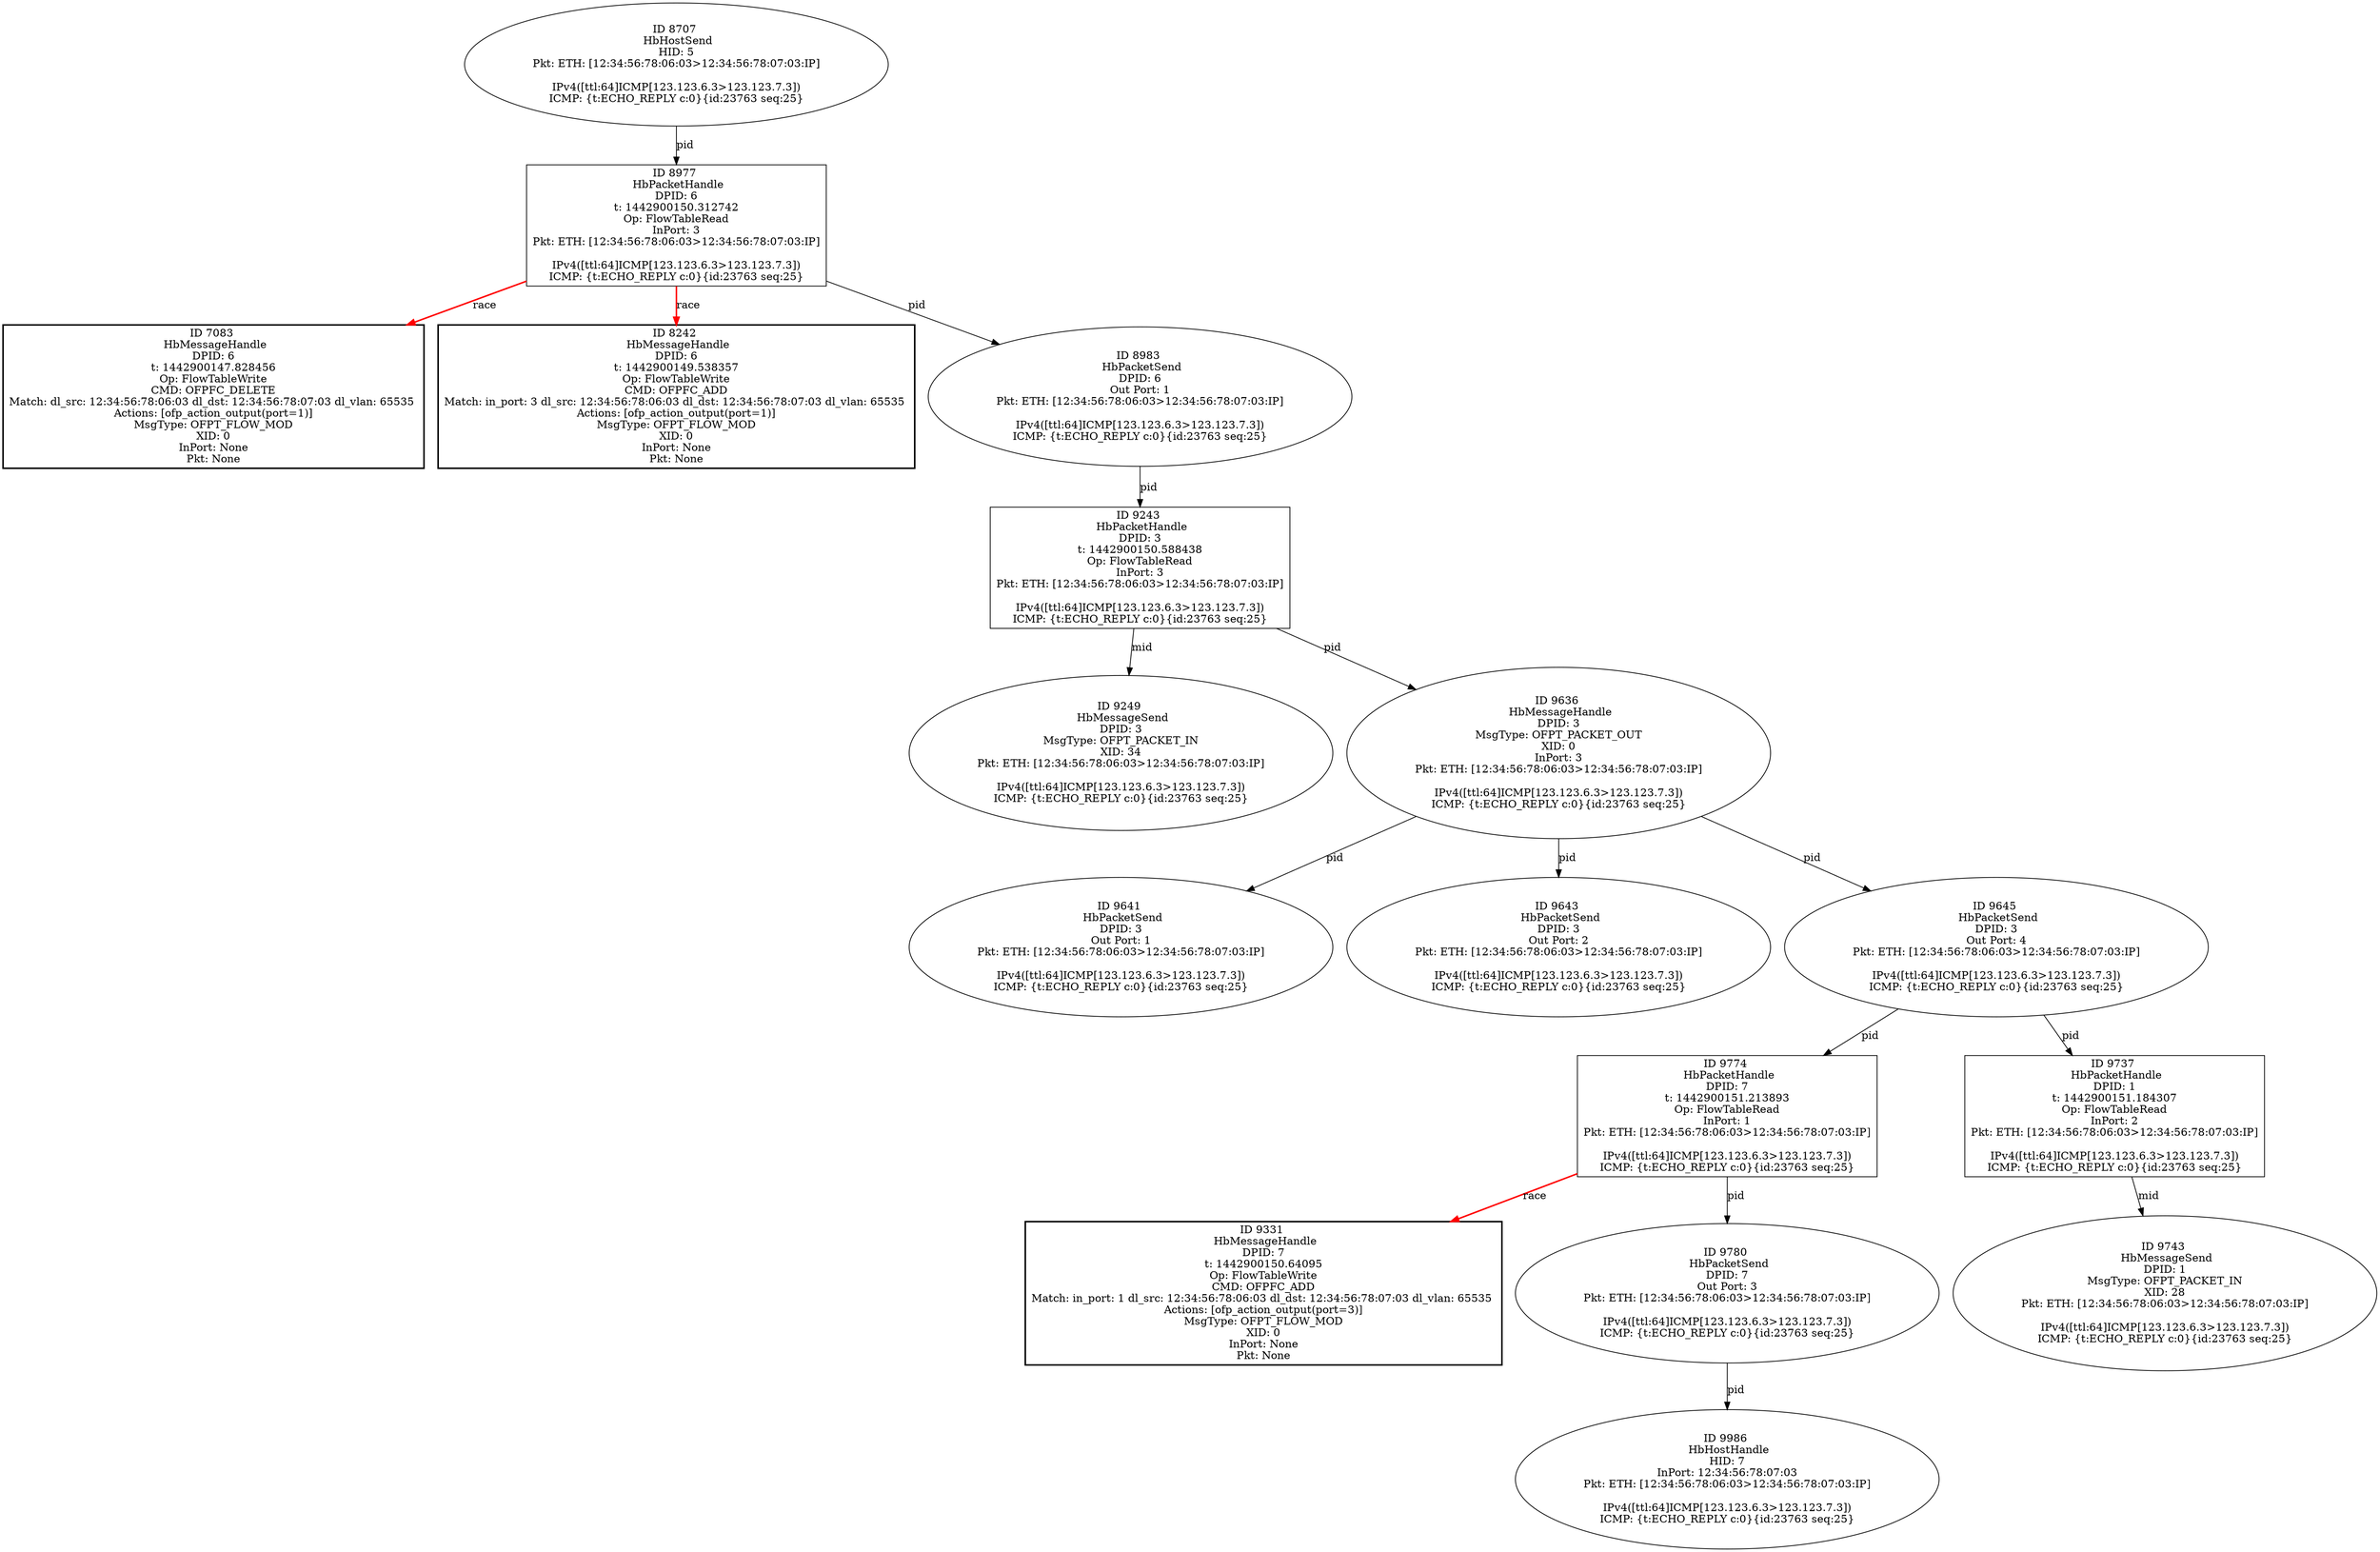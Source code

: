 strict digraph G {
9249 [shape=oval, event=<hb_events.HbMessageSend object at 0x10cfd7490>, label="ID 9249 
 HbMessageSend
DPID: 3
MsgType: OFPT_PACKET_IN
XID: 34
Pkt: ETH: [12:34:56:78:06:03>12:34:56:78:07:03:IP]

IPv4([ttl:64]ICMP[123.123.6.3>123.123.7.3])
ICMP: {t:ECHO_REPLY c:0}{id:23763 seq:25}"];
9986 [shape=oval, event=<hb_events.HbHostHandle object at 0x10d1cb890>, label="ID 9986 
 HbHostHandle
HID: 7
InPort: 12:34:56:78:07:03
Pkt: ETH: [12:34:56:78:06:03>12:34:56:78:07:03:IP]

IPv4([ttl:64]ICMP[123.123.6.3>123.123.7.3])
ICMP: {t:ECHO_REPLY c:0}{id:23763 seq:25}"];
8707 [shape=oval, event=<hb_events.HbHostSend object at 0x10cec89d0>, label="ID 8707 
 HbHostSend
HID: 5
Pkt: ETH: [12:34:56:78:06:03>12:34:56:78:07:03:IP]

IPv4([ttl:64]ICMP[123.123.6.3>123.123.7.3])
ICMP: {t:ECHO_REPLY c:0}{id:23763 seq:25}"];
9636 [shape=oval, event=<hb_events.HbMessageHandle object at 0x10d0bf590>, label="ID 9636 
 HbMessageHandle
DPID: 3
MsgType: OFPT_PACKET_OUT
XID: 0
InPort: 3
Pkt: ETH: [12:34:56:78:06:03>12:34:56:78:07:03:IP]

IPv4([ttl:64]ICMP[123.123.6.3>123.123.7.3])
ICMP: {t:ECHO_REPLY c:0}{id:23763 seq:25}"];
7083 [shape=box, style=bold, event=<hb_events.HbMessageHandle object at 0x10cbd7ad0>, label="ID 7083 
 HbMessageHandle
DPID: 6
t: 1442900147.828456
Op: FlowTableWrite
CMD: OFPFC_DELETE
Match: dl_src: 12:34:56:78:06:03 dl_dst: 12:34:56:78:07:03 dl_vlan: 65535 
Actions: [ofp_action_output(port=1)]
MsgType: OFPT_FLOW_MOD
XID: 0
InPort: None
Pkt: None"];
9641 [shape=oval, event=<hb_events.HbPacketSend object at 0x10d0cc350>, label="ID 9641 
 HbPacketSend
DPID: 3
Out Port: 1
Pkt: ETH: [12:34:56:78:06:03>12:34:56:78:07:03:IP]

IPv4([ttl:64]ICMP[123.123.6.3>123.123.7.3])
ICMP: {t:ECHO_REPLY c:0}{id:23763 seq:25}"];
9643 [shape=oval, event=<hb_events.HbPacketSend object at 0x10d0d9890>, label="ID 9643 
 HbPacketSend
DPID: 3
Out Port: 2
Pkt: ETH: [12:34:56:78:06:03>12:34:56:78:07:03:IP]

IPv4([ttl:64]ICMP[123.123.6.3>123.123.7.3])
ICMP: {t:ECHO_REPLY c:0}{id:23763 seq:25}"];
9645 [shape=oval, event=<hb_events.HbPacketSend object at 0x10d0d9ad0>, label="ID 9645 
 HbPacketSend
DPID: 3
Out Port: 4
Pkt: ETH: [12:34:56:78:06:03>12:34:56:78:07:03:IP]

IPv4([ttl:64]ICMP[123.123.6.3>123.123.7.3])
ICMP: {t:ECHO_REPLY c:0}{id:23763 seq:25}"];
9774 [shape=box, event=<hb_events.HbPacketHandle object at 0x10d125350>, label="ID 9774 
 HbPacketHandle
DPID: 7
t: 1442900151.213893
Op: FlowTableRead
InPort: 1
Pkt: ETH: [12:34:56:78:06:03>12:34:56:78:07:03:IP]

IPv4([ttl:64]ICMP[123.123.6.3>123.123.7.3])
ICMP: {t:ECHO_REPLY c:0}{id:23763 seq:25}"];
9743 [shape=oval, event=<hb_events.HbMessageSend object at 0x10d118450>, label="ID 9743 
 HbMessageSend
DPID: 1
MsgType: OFPT_PACKET_IN
XID: 28
Pkt: ETH: [12:34:56:78:06:03>12:34:56:78:07:03:IP]

IPv4([ttl:64]ICMP[123.123.6.3>123.123.7.3])
ICMP: {t:ECHO_REPLY c:0}{id:23763 seq:25}"];
8977 [shape=box, event=<hb_events.HbPacketHandle object at 0x10cf482d0>, label="ID 8977 
 HbPacketHandle
DPID: 6
t: 1442900150.312742
Op: FlowTableRead
InPort: 3
Pkt: ETH: [12:34:56:78:06:03>12:34:56:78:07:03:IP]

IPv4([ttl:64]ICMP[123.123.6.3>123.123.7.3])
ICMP: {t:ECHO_REPLY c:0}{id:23763 seq:25}"];
8242 [shape=box, style=bold, event=<hb_events.HbMessageHandle object at 0x10ce00dd0>, label="ID 8242 
 HbMessageHandle
DPID: 6
t: 1442900149.538357
Op: FlowTableWrite
CMD: OFPFC_ADD
Match: in_port: 3 dl_src: 12:34:56:78:06:03 dl_dst: 12:34:56:78:07:03 dl_vlan: 65535 
Actions: [ofp_action_output(port=1)]
MsgType: OFPT_FLOW_MOD
XID: 0
InPort: None
Pkt: None"];
9331 [shape=box, style=bold, event=<hb_events.HbMessageHandle object at 0x10d003c50>, label="ID 9331 
 HbMessageHandle
DPID: 7
t: 1442900150.64095
Op: FlowTableWrite
CMD: OFPFC_ADD
Match: in_port: 1 dl_src: 12:34:56:78:06:03 dl_dst: 12:34:56:78:07:03 dl_vlan: 65535 
Actions: [ofp_action_output(port=3)]
MsgType: OFPT_FLOW_MOD
XID: 0
InPort: None
Pkt: None"];
9780 [shape=oval, event=<hb_events.HbPacketSend object at 0x10d125610>, label="ID 9780 
 HbPacketSend
DPID: 7
Out Port: 3
Pkt: ETH: [12:34:56:78:06:03>12:34:56:78:07:03:IP]

IPv4([ttl:64]ICMP[123.123.6.3>123.123.7.3])
ICMP: {t:ECHO_REPLY c:0}{id:23763 seq:25}"];
8983 [shape=oval, event=<hb_events.HbPacketSend object at 0x10cf4f6d0>, label="ID 8983 
 HbPacketSend
DPID: 6
Out Port: 1
Pkt: ETH: [12:34:56:78:06:03>12:34:56:78:07:03:IP]

IPv4([ttl:64]ICMP[123.123.6.3>123.123.7.3])
ICMP: {t:ECHO_REPLY c:0}{id:23763 seq:25}"];
9243 [shape=box, event=<hb_events.HbPacketHandle object at 0x10cfcbb50>, label="ID 9243 
 HbPacketHandle
DPID: 3
t: 1442900150.588438
Op: FlowTableRead
InPort: 3
Pkt: ETH: [12:34:56:78:06:03>12:34:56:78:07:03:IP]

IPv4([ttl:64]ICMP[123.123.6.3>123.123.7.3])
ICMP: {t:ECHO_REPLY c:0}{id:23763 seq:25}"];
9737 [shape=box, event=<hb_events.HbPacketHandle object at 0x10d10c510>, label="ID 9737 
 HbPacketHandle
DPID: 1
t: 1442900151.184307
Op: FlowTableRead
InPort: 2
Pkt: ETH: [12:34:56:78:06:03>12:34:56:78:07:03:IP]

IPv4([ttl:64]ICMP[123.123.6.3>123.123.7.3])
ICMP: {t:ECHO_REPLY c:0}{id:23763 seq:25}"];
8707 -> 8977  [rel=pid, label=pid];
9636 -> 9641  [rel=pid, label=pid];
9636 -> 9643  [rel=pid, label=pid];
9636 -> 9645  [rel=pid, label=pid];
9645 -> 9737  [rel=pid, label=pid];
9645 -> 9774  [rel=pid, label=pid];
9774 -> 9331  [harmful=True, color=red, style=bold, rel=race, label=race];
9774 -> 9780  [rel=pid, label=pid];
8977 -> 8242  [harmful=True, color=red, style=bold, rel=race, label=race];
8977 -> 7083  [harmful=True, color=red, style=bold, rel=race, label=race];
8977 -> 8983  [rel=pid, label=pid];
9780 -> 9986  [rel=pid, label=pid];
8983 -> 9243  [rel=pid, label=pid];
9243 -> 9249  [rel=mid, label=mid];
9243 -> 9636  [rel=pid, label=pid];
9737 -> 9743  [rel=mid, label=mid];
}

